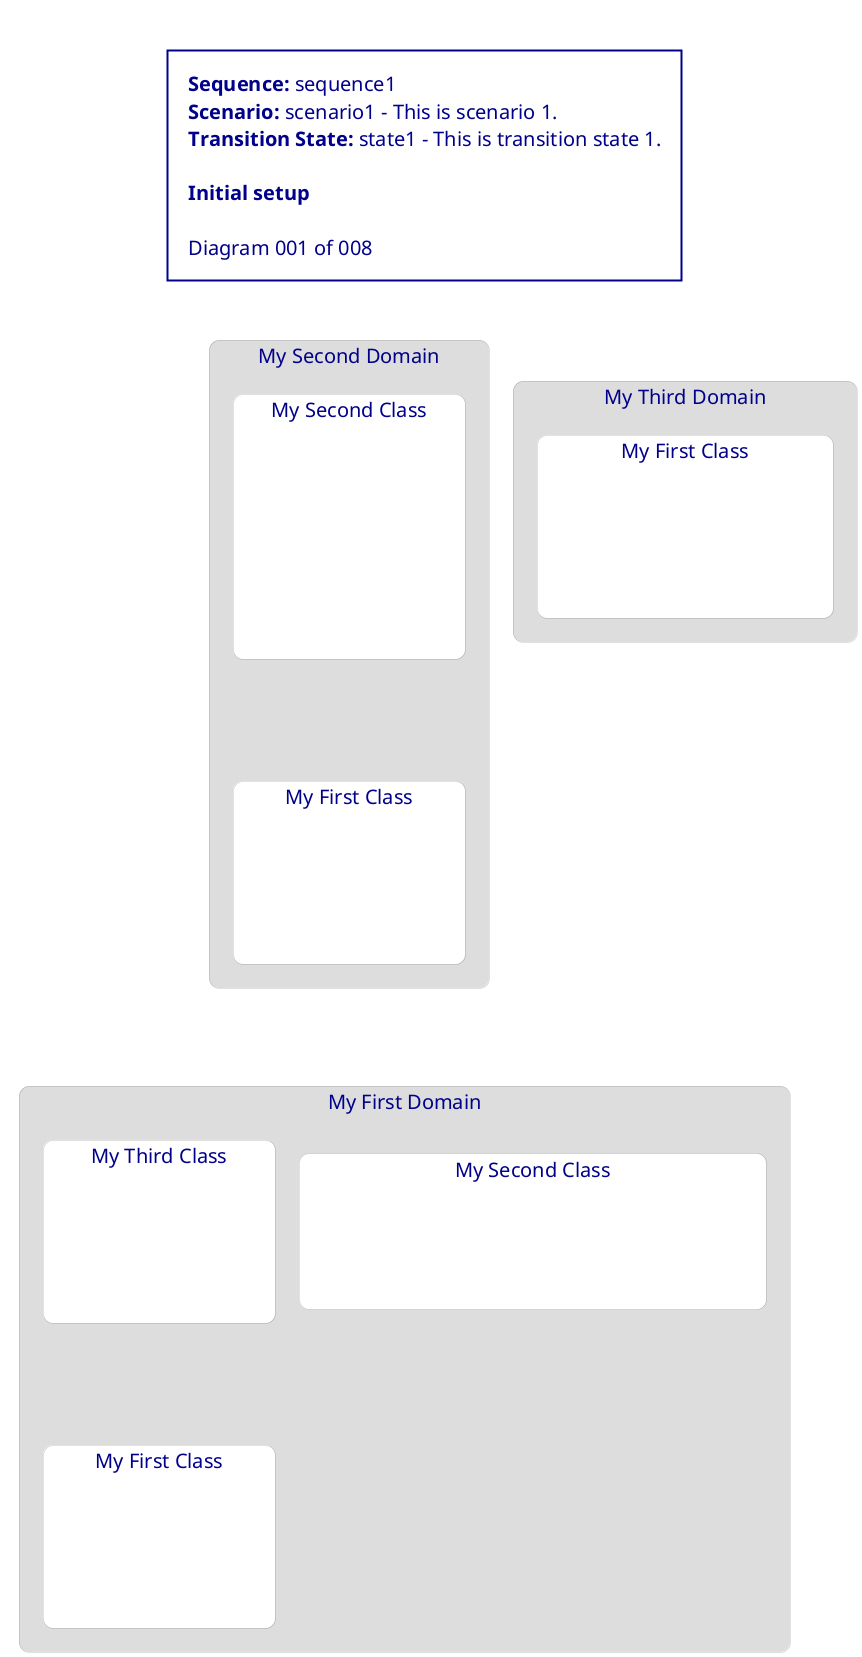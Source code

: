 @startuml sequence1_scenario1_state1_001_initial

<style>
    Shadowing false
    Rectangle {
        BackgroundColor white
        FontColor black
        FontSize 18
        FontStyle bold
        HorizontalAlignment left
        LineThickness 0
        RoundCorner 20
    }
    Object {
        BackgroundColor white
        FontColor white
        FontSize 20
        FontStyle normal
        HorizontalAlignment left
        LineColor white
        LineThickness 3
        RoundCorner 20
    }
    Arrow {
        LineThickness 3
        LineColor black
    }
    Title {
        BackgroundColor white
        FontColor darkblue
        FontSize 20
        FontStyle normal
        HorizontalAlignment left
        LineColor darkblue
        LineThickness 2
        Margin 50
        Padding 20
    }
</style>

title <b>Sequence:</b> sequence1\n<b>Scenario:</b> scenario1 - This is scenario 1.\n<b>Transition State:</b> state1 - This is transition state 1.\n\n<b>Initial setup</b>\n\nDiagram 001 of 008

rectangle "My First Domain" as domain1 #DDDDDD {
    rectangle "My First Class" as domain1_class1 #white {
        object "<color:white><b>d1c1-1</b></color>" as domain1_class1_d1c1_1 #white {
            <color:white>name1 = "value001"</color>
            <color:white>name2 = "value002"</color>
            <color:white>name3 = "value003"</color>
        }
    }
    rectangle "My Second Class" as domain1_class2 #white {
        object "<color:white><b>d1c2-1</b></color>" as domain1_class2_d1c2_1 #white {
            <color:white>name1 = "value004"</color>
            <color:white>name2 = "value005"</color>
        }
        object "<color:white><b>d1c2-2</b></color>" as domain1_class2_d1c2_2 #white {
            <color:white>name1 = "value006"</color>
            <color:white>name2 = "value007"</color>
        }
   }
    rectangle "My Third Class" as domain1_class3 #white {
        object "<color:white><b>d1c3-1</b></color>" as domain1_class3_d1c3_1 #white {
            <color:white>d1c1_fk = "d1c1-1"</color>
            <color:white>name1 = "value008"</color>
            <color:white>name2 = "value009"</color>
        }
    }
}
rectangle "My Second Domain" as domain2 #DDDDDD {
    rectangle "My First Class" as domain2_class1 #white {
        object "<color:white><b>d2c1-1</b></color>" as domain2_class1_d2c1_1 #white {
            <color:white>d1c2_fk = "d1c2-1"</color>
            <color:white>d1c3_fk = "d1c3-1"</color>
            <color:white>name1 = "value010"</color>
        }
    }
    rectangle "My Second Class" as domain2_class2 #white {
        object "<color:white><b>d2c2-1</b></color>" as domain2_class2_d2c2_1 #white {
            <color:white>d1c1_fk = "d1c1-1"</color>
            <color:white>d1c2_fk = "d1c2-1"</color>
            <color:white>d1c3_fk = "d1c3-1"</color>
            <color:white>d2c1_fk = "d2c1-1"</color>
            <color:white>name1 = "value011"</color>
            <color:white>name2 = "value012"</color>
        }
    }
}
rectangle "My Third Domain" as domain3 #DDDDDD {
    rectangle "My First Class" as domain3_class1 #white {
        object "<color:white><b>d3c1-1</b></color>" as domain3_class1_d3c1_1 #white {
            <color:white>d1c1_fk = "d1c1-1"</color>
            <color:white>d1c2_fk = "(d1c2-1,d1c2-2)"</color>
            <color:white>d2c1_fk = "d2c1-1"</color>
        }
    }
}

domain1_class3_d1c3_1 --[hidden]--> domain1_class1_d1c1_1
domain2_class1_d2c1_1 --[hidden]--> domain1_class2_d1c2_1
domain2_class1_d2c1_1 --[hidden]--> domain1_class3_d1c3_1
domain2_class2_d2c2_1 --[hidden]--> domain1_class1_d1c1_1
domain2_class2_d2c2_1 --[hidden]--> domain1_class2_d1c2_1
domain2_class2_d2c2_1 --[hidden]--> domain1_class3_d1c3_1
domain2_class2_d2c2_1 --[hidden]--> domain2_class1_d2c1_1
domain3_class1_d3c1_1 --[hidden]--> domain1_class1_d1c1_1
domain3_class1_d3c1_1 --[hidden]--> domain1_class2_d1c2_1
domain3_class1_d3c1_1 --[hidden]--> domain1_class2_d1c2_2
domain3_class1_d3c1_1 --[hidden]--> domain2_class1_d2c1_1

@enduml
